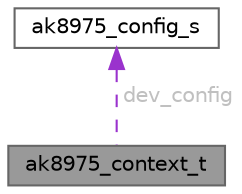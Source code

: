 digraph "ak8975_context_t"
{
 // LATEX_PDF_SIZE
  bgcolor="transparent";
  edge [fontname=Helvetica,fontsize=10,labelfontname=Helvetica,labelfontsize=10];
  node [fontname=Helvetica,fontsize=10,shape=box,height=0.2,width=0.4];
  Node1 [id="Node000001",label="ak8975_context_t",height=0.2,width=0.4,color="gray40", fillcolor="grey60", style="filled", fontcolor="black",tooltip="AK8975 context structure."];
  Node2 -> Node1 [id="edge1_Node000001_Node000002",dir="back",color="darkorchid3",style="dashed",tooltip=" ",label=" dev_config",fontcolor="grey" ];
  Node2 [id="Node000002",label="ak8975_config_s",height=0.2,width=0.4,color="gray40", fillcolor="white", style="filled",URL="$structak8975__config__s.html",tooltip="AK8975 configuration structure."];
}
